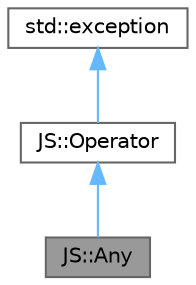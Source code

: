 digraph "JS::Any"
{
 // LATEX_PDF_SIZE
  bgcolor="transparent";
  edge [fontname=Helvetica,fontsize=10,labelfontname=Helvetica,labelfontsize=10];
  node [fontname=Helvetica,fontsize=10,shape=box,height=0.2,width=0.4];
  Node1 [id="Node000001",label="JS::Any",height=0.2,width=0.4,color="gray40", fillcolor="grey60", style="filled", fontcolor="black",tooltip="Represents a JavaScript-like variant type in C++ that can hold multiple types of values."];
  Node2 -> Node1 [id="edge1_Node000001_Node000002",dir="back",color="steelblue1",style="solid",tooltip=" "];
  Node2 [id="Node000002",label="JS::Operator",height=0.2,width=0.4,color="gray40", fillcolor="white", style="filled",URL="$classJS_1_1Operator.html",tooltip="Represents a JavaScript-like operator in C++ that can perform various operations on values."];
  Node3 -> Node2 [id="edge2_Node000002_Node000003",dir="back",color="steelblue1",style="solid",tooltip=" "];
  Node3 [id="Node000003",label="std::exception",height=0.2,width=0.4,color="gray40", fillcolor="white", style="filled",tooltip=" "];
}
